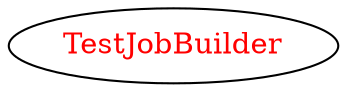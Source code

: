 digraph dependencyGraph {
 concentrate=true;
 ranksep="2.0";
 rankdir="LR"; 
 splines="ortho";
"TestJobBuilder" [fontcolor="red"];
}
